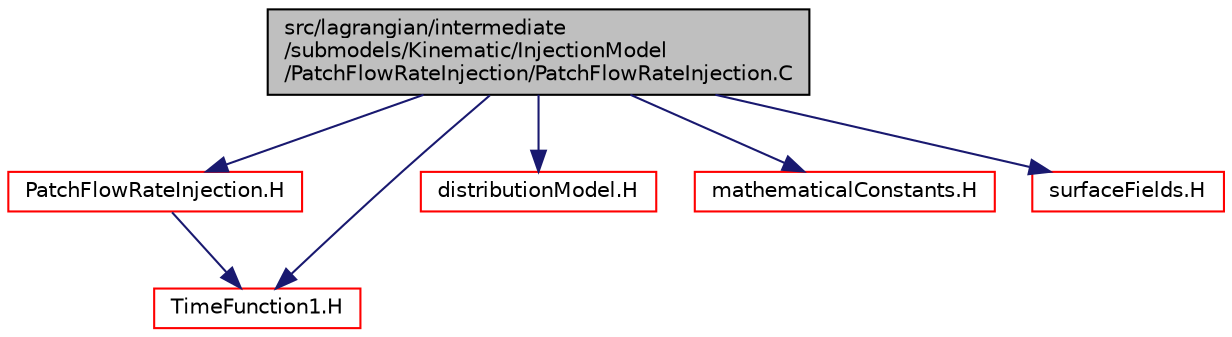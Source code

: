 digraph "src/lagrangian/intermediate/submodels/Kinematic/InjectionModel/PatchFlowRateInjection/PatchFlowRateInjection.C"
{
  bgcolor="transparent";
  edge [fontname="Helvetica",fontsize="10",labelfontname="Helvetica",labelfontsize="10"];
  node [fontname="Helvetica",fontsize="10",shape=record];
  Node1 [label="src/lagrangian/intermediate\l/submodels/Kinematic/InjectionModel\l/PatchFlowRateInjection/PatchFlowRateInjection.C",height=0.2,width=0.4,color="black", fillcolor="grey75", style="filled", fontcolor="black"];
  Node1 -> Node2 [color="midnightblue",fontsize="10",style="solid",fontname="Helvetica"];
  Node2 [label="PatchFlowRateInjection.H",height=0.2,width=0.4,color="red",URL="$a06990.html"];
  Node2 -> Node3 [color="midnightblue",fontsize="10",style="solid",fontname="Helvetica"];
  Node3 [label="TimeFunction1.H",height=0.2,width=0.4,color="red",URL="$a09196.html"];
  Node1 -> Node3 [color="midnightblue",fontsize="10",style="solid",fontname="Helvetica"];
  Node1 -> Node4 [color="midnightblue",fontsize="10",style="solid",fontname="Helvetica"];
  Node4 [label="distributionModel.H",height=0.2,width=0.4,color="red",URL="$a06699.html"];
  Node1 -> Node5 [color="midnightblue",fontsize="10",style="solid",fontname="Helvetica"];
  Node5 [label="mathematicalConstants.H",height=0.2,width=0.4,color="red",URL="$a08490.html"];
  Node1 -> Node6 [color="midnightblue",fontsize="10",style="solid",fontname="Helvetica"];
  Node6 [label="surfaceFields.H",height=0.2,width=0.4,color="red",URL="$a05773.html",tooltip="Foam::surfaceFields. "];
}
